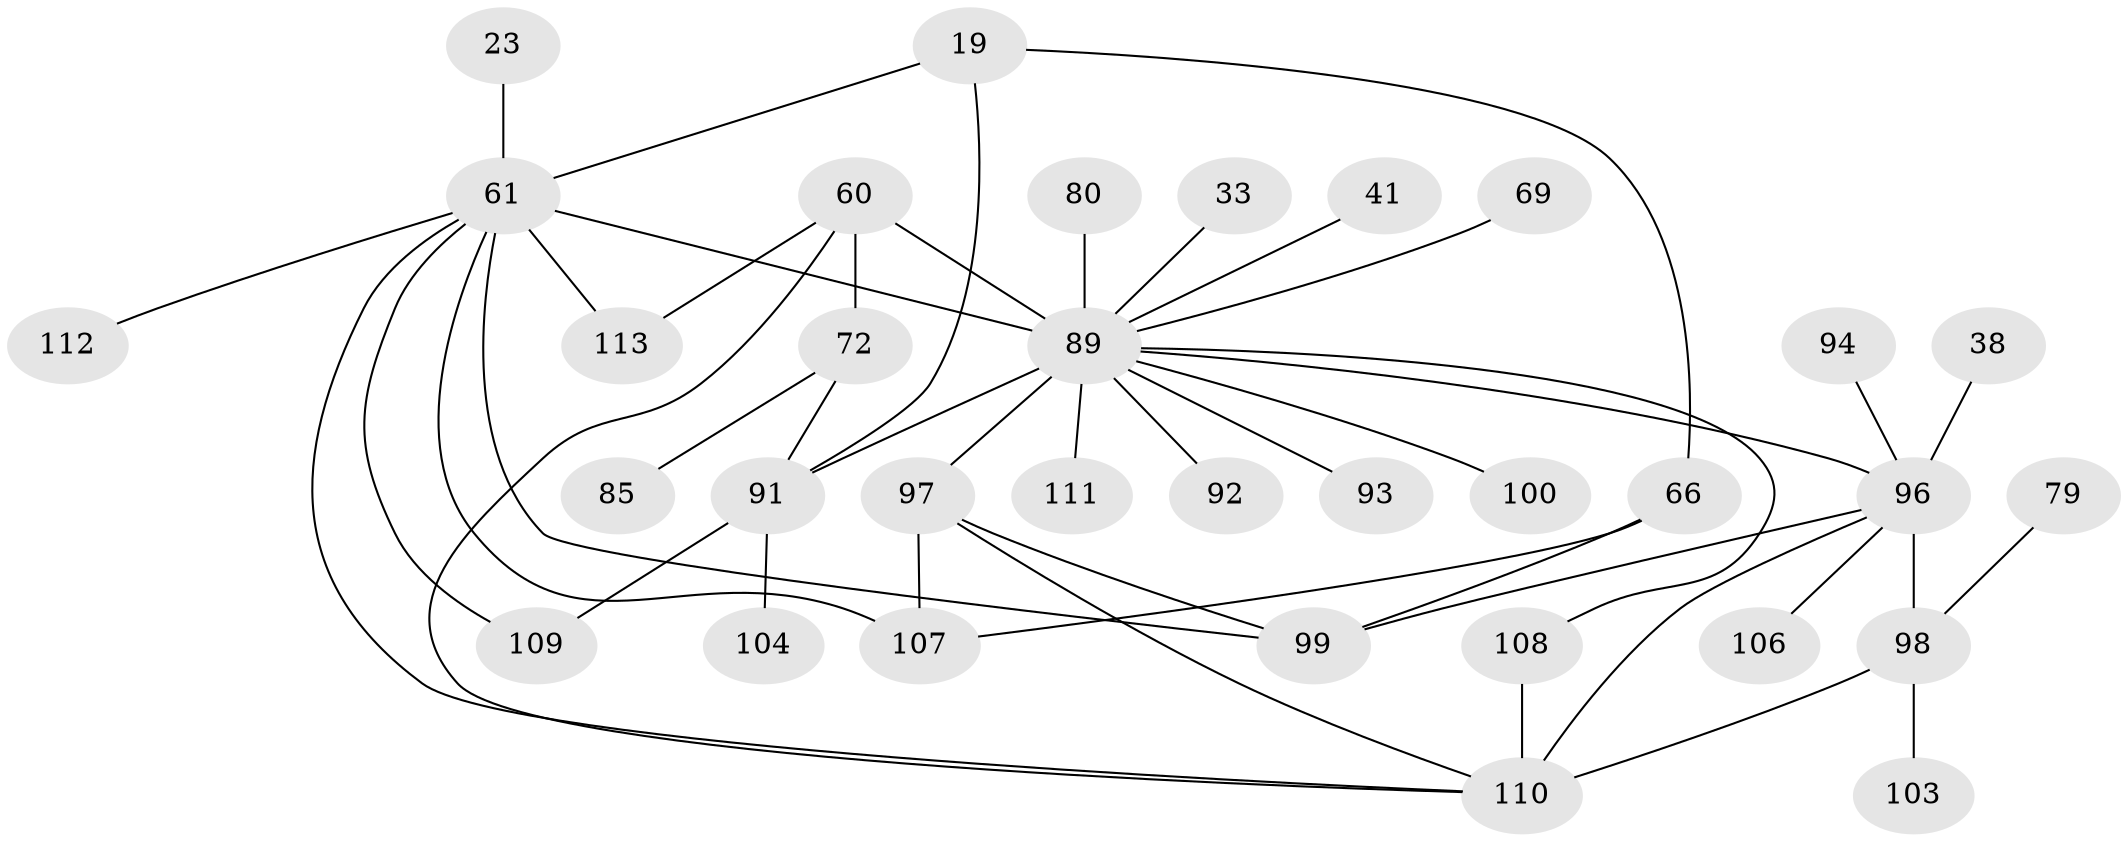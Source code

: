 // original degree distribution, {7: 0.017699115044247787, 6: 0.02654867256637168, 4: 0.1415929203539823, 3: 0.23893805309734514, 5: 0.05309734513274336, 2: 0.3008849557522124, 1: 0.22123893805309736}
// Generated by graph-tools (version 1.1) at 2025/44/03/04/25 21:44:23]
// undirected, 33 vertices, 46 edges
graph export_dot {
graph [start="1"]
  node [color=gray90,style=filled];
  19 [super="+18"];
  23;
  33;
  38;
  41;
  60 [super="+52"];
  61 [super="+6+1+2"];
  66 [super="+59"];
  69;
  72 [super="+71"];
  79;
  80;
  85;
  89 [super="+27+11+13+7+62+78"];
  91 [super="+73+63+77"];
  92;
  93;
  94;
  96 [super="+68+95+88+81"];
  97 [super="+40+51+86"];
  98 [super="+43+64+46+53+75"];
  99 [super="+30+65+90+20"];
  100;
  103;
  104;
  106;
  107 [super="+37+70+105"];
  108;
  109;
  110 [super="+74+83+14"];
  111 [super="+101"];
  112 [super="+47"];
  113 [super="+102"];
  19 -- 66;
  19 -- 61 [weight=2];
  19 -- 91 [weight=2];
  23 -- 61;
  33 -- 89;
  38 -- 96;
  41 -- 89;
  60 -- 89 [weight=3];
  60 -- 113 [weight=2];
  60 -- 72 [weight=2];
  60 -- 110;
  61 -- 109;
  61 -- 89 [weight=4];
  61 -- 99 [weight=2];
  61 -- 113;
  61 -- 107;
  61 -- 112;
  61 -- 110 [weight=3];
  66 -- 99 [weight=2];
  66 -- 107;
  69 -- 89;
  72 -- 85;
  72 -- 91;
  79 -- 98;
  80 -- 89;
  89 -- 93;
  89 -- 100;
  89 -- 96 [weight=4];
  89 -- 108;
  89 -- 92;
  89 -- 97 [weight=3];
  89 -- 91;
  89 -- 111;
  91 -- 104;
  91 -- 109;
  94 -- 96;
  96 -- 98 [weight=2];
  96 -- 106;
  96 -- 99;
  96 -- 110 [weight=2];
  97 -- 107;
  97 -- 99;
  97 -- 110 [weight=2];
  98 -- 103;
  98 -- 110 [weight=4];
  108 -- 110;
}
